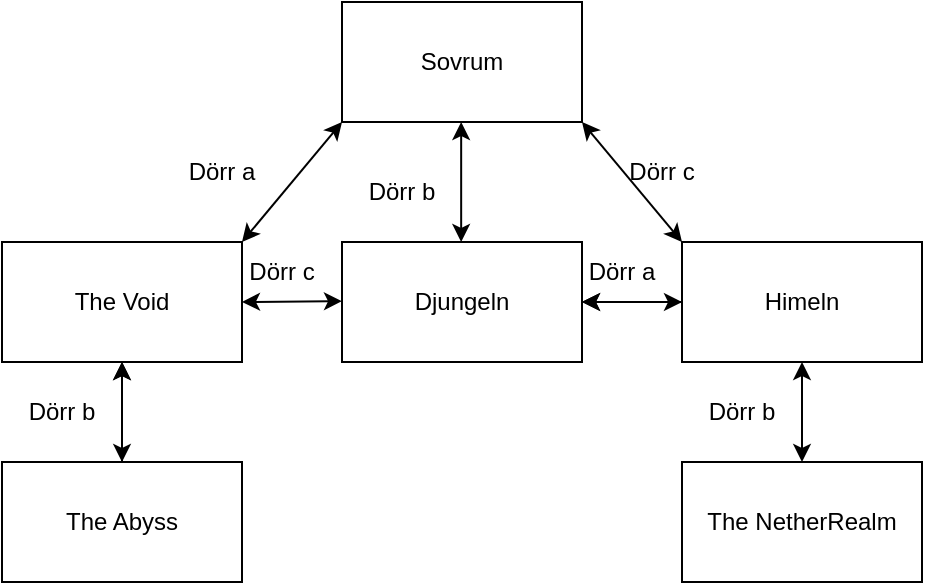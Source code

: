 <mxfile version="22.1.11" type="github">
  <diagram name="Sida-1" id="4kgdh5WZoBg2tu44DiA1">
    <mxGraphModel dx="662" dy="350" grid="1" gridSize="10" guides="1" tooltips="1" connect="1" arrows="1" fold="1" page="1" pageScale="1" pageWidth="827" pageHeight="1169" math="0" shadow="0">
      <root>
        <mxCell id="0" />
        <mxCell id="1" parent="0" />
        <mxCell id="uvGPH0uaomCpCk8vDcbO-1" value="Sovrum" style="rounded=0;whiteSpace=wrap;html=1;" vertex="1" parent="1">
          <mxGeometry x="330" y="50" width="120" height="60" as="geometry" />
        </mxCell>
        <mxCell id="uvGPH0uaomCpCk8vDcbO-3" value="" style="endArrow=classic;startArrow=classic;html=1;rounded=0;exitX=1;exitY=0;exitDx=0;exitDy=0;" edge="1" parent="1" source="uvGPH0uaomCpCk8vDcbO-6">
          <mxGeometry width="50" height="50" relative="1" as="geometry">
            <mxPoint x="280" y="160" as="sourcePoint" />
            <mxPoint x="330" y="110" as="targetPoint" />
          </mxGeometry>
        </mxCell>
        <mxCell id="uvGPH0uaomCpCk8vDcbO-4" value="" style="endArrow=classic;startArrow=classic;html=1;rounded=0;" edge="1" parent="1">
          <mxGeometry width="50" height="50" relative="1" as="geometry">
            <mxPoint x="389.58" y="170" as="sourcePoint" />
            <mxPoint x="389.58" y="110" as="targetPoint" />
          </mxGeometry>
        </mxCell>
        <mxCell id="uvGPH0uaomCpCk8vDcbO-5" value="" style="endArrow=classic;startArrow=classic;html=1;rounded=0;exitX=0;exitY=0;exitDx=0;exitDy=0;" edge="1" parent="1" source="uvGPH0uaomCpCk8vDcbO-8">
          <mxGeometry width="50" height="50" relative="1" as="geometry">
            <mxPoint x="490" y="160" as="sourcePoint" />
            <mxPoint x="450" y="110" as="targetPoint" />
          </mxGeometry>
        </mxCell>
        <mxCell id="uvGPH0uaomCpCk8vDcbO-6" value="The Void" style="rounded=0;whiteSpace=wrap;html=1;" vertex="1" parent="1">
          <mxGeometry x="160" y="170" width="120" height="60" as="geometry" />
        </mxCell>
        <mxCell id="uvGPH0uaomCpCk8vDcbO-7" value="Djungeln" style="rounded=0;whiteSpace=wrap;html=1;" vertex="1" parent="1">
          <mxGeometry x="330" y="170" width="120" height="60" as="geometry" />
        </mxCell>
        <mxCell id="uvGPH0uaomCpCk8vDcbO-20" value="" style="edgeStyle=orthogonalEdgeStyle;rounded=0;orthogonalLoop=1;jettySize=auto;html=1;" edge="1" parent="1" source="uvGPH0uaomCpCk8vDcbO-8" target="uvGPH0uaomCpCk8vDcbO-7">
          <mxGeometry relative="1" as="geometry" />
        </mxCell>
        <mxCell id="uvGPH0uaomCpCk8vDcbO-8" value="Himeln" style="rounded=0;whiteSpace=wrap;html=1;" vertex="1" parent="1">
          <mxGeometry x="500" y="170" width="120" height="60" as="geometry" />
        </mxCell>
        <mxCell id="uvGPH0uaomCpCk8vDcbO-17" value="" style="edgeStyle=orthogonalEdgeStyle;rounded=0;orthogonalLoop=1;jettySize=auto;html=1;" edge="1" parent="1" source="uvGPH0uaomCpCk8vDcbO-10" target="uvGPH0uaomCpCk8vDcbO-6">
          <mxGeometry relative="1" as="geometry" />
        </mxCell>
        <mxCell id="uvGPH0uaomCpCk8vDcbO-10" value="The Abyss" style="rounded=0;whiteSpace=wrap;html=1;" vertex="1" parent="1">
          <mxGeometry x="160" y="280" width="120" height="60" as="geometry" />
        </mxCell>
        <mxCell id="uvGPH0uaomCpCk8vDcbO-12" value="" style="endArrow=classic;startArrow=classic;html=1;rounded=0;exitX=0.5;exitY=0;exitDx=0;exitDy=0;entryX=0.5;entryY=1;entryDx=0;entryDy=0;" edge="1" parent="1" source="uvGPH0uaomCpCk8vDcbO-13" target="uvGPH0uaomCpCk8vDcbO-8">
          <mxGeometry width="50" height="50" relative="1" as="geometry">
            <mxPoint x="549.58" y="295" as="sourcePoint" />
            <mxPoint x="549.58" y="230" as="targetPoint" />
          </mxGeometry>
        </mxCell>
        <mxCell id="uvGPH0uaomCpCk8vDcbO-13" value="The NetherRealm" style="rounded=0;whiteSpace=wrap;html=1;" vertex="1" parent="1">
          <mxGeometry x="500" y="280" width="120" height="60" as="geometry" />
        </mxCell>
        <mxCell id="uvGPH0uaomCpCk8vDcbO-16" value="" style="endArrow=classic;startArrow=classic;html=1;rounded=0;entryX=0.5;entryY=1;entryDx=0;entryDy=0;exitX=0.5;exitY=0;exitDx=0;exitDy=0;" edge="1" parent="1" source="uvGPH0uaomCpCk8vDcbO-10" target="uvGPH0uaomCpCk8vDcbO-6">
          <mxGeometry width="50" height="50" relative="1" as="geometry">
            <mxPoint x="195" y="280" as="sourcePoint" />
            <mxPoint x="245" y="230" as="targetPoint" />
          </mxGeometry>
        </mxCell>
        <mxCell id="uvGPH0uaomCpCk8vDcbO-18" value="" style="endArrow=classic;startArrow=classic;html=1;rounded=0;" edge="1" parent="1">
          <mxGeometry width="50" height="50" relative="1" as="geometry">
            <mxPoint x="280" y="200" as="sourcePoint" />
            <mxPoint x="330" y="199.58" as="targetPoint" />
          </mxGeometry>
        </mxCell>
        <mxCell id="uvGPH0uaomCpCk8vDcbO-19" value="" style="endArrow=classic;startArrow=classic;html=1;rounded=0;exitX=1;exitY=0.5;exitDx=0;exitDy=0;entryX=0;entryY=0.5;entryDx=0;entryDy=0;" edge="1" parent="1" source="uvGPH0uaomCpCk8vDcbO-7" target="uvGPH0uaomCpCk8vDcbO-8">
          <mxGeometry width="50" height="50" relative="1" as="geometry">
            <mxPoint x="430" y="199.58" as="sourcePoint" />
            <mxPoint x="490" y="200" as="targetPoint" />
          </mxGeometry>
        </mxCell>
        <mxCell id="uvGPH0uaomCpCk8vDcbO-21" value="Dörr a" style="text;html=1;strokeColor=none;fillColor=none;align=center;verticalAlign=middle;whiteSpace=wrap;rounded=0;" vertex="1" parent="1">
          <mxGeometry x="240" y="120" width="60" height="30" as="geometry" />
        </mxCell>
        <mxCell id="uvGPH0uaomCpCk8vDcbO-22" value="Dörr b" style="text;html=1;strokeColor=none;fillColor=none;align=center;verticalAlign=middle;whiteSpace=wrap;rounded=0;" vertex="1" parent="1">
          <mxGeometry x="330" y="130" width="60" height="30" as="geometry" />
        </mxCell>
        <mxCell id="uvGPH0uaomCpCk8vDcbO-23" value="Dörr c" style="text;html=1;strokeColor=none;fillColor=none;align=center;verticalAlign=middle;whiteSpace=wrap;rounded=0;" vertex="1" parent="1">
          <mxGeometry x="460" y="120" width="60" height="30" as="geometry" />
        </mxCell>
        <mxCell id="uvGPH0uaomCpCk8vDcbO-24" value="Dörr b" style="text;html=1;strokeColor=none;fillColor=none;align=center;verticalAlign=middle;whiteSpace=wrap;rounded=0;" vertex="1" parent="1">
          <mxGeometry x="160" y="240" width="60" height="30" as="geometry" />
        </mxCell>
        <mxCell id="uvGPH0uaomCpCk8vDcbO-25" value="Dörr c" style="text;html=1;strokeColor=none;fillColor=none;align=center;verticalAlign=middle;whiteSpace=wrap;rounded=0;" vertex="1" parent="1">
          <mxGeometry x="270" y="170" width="60" height="30" as="geometry" />
        </mxCell>
        <mxCell id="uvGPH0uaomCpCk8vDcbO-26" value="Dörr a" style="text;html=1;strokeColor=none;fillColor=none;align=center;verticalAlign=middle;whiteSpace=wrap;rounded=0;" vertex="1" parent="1">
          <mxGeometry x="440" y="170" width="60" height="30" as="geometry" />
        </mxCell>
        <mxCell id="uvGPH0uaomCpCk8vDcbO-28" value="Dörr b" style="text;html=1;strokeColor=none;fillColor=none;align=center;verticalAlign=middle;whiteSpace=wrap;rounded=0;" vertex="1" parent="1">
          <mxGeometry x="500" y="240" width="60" height="30" as="geometry" />
        </mxCell>
      </root>
    </mxGraphModel>
  </diagram>
</mxfile>
